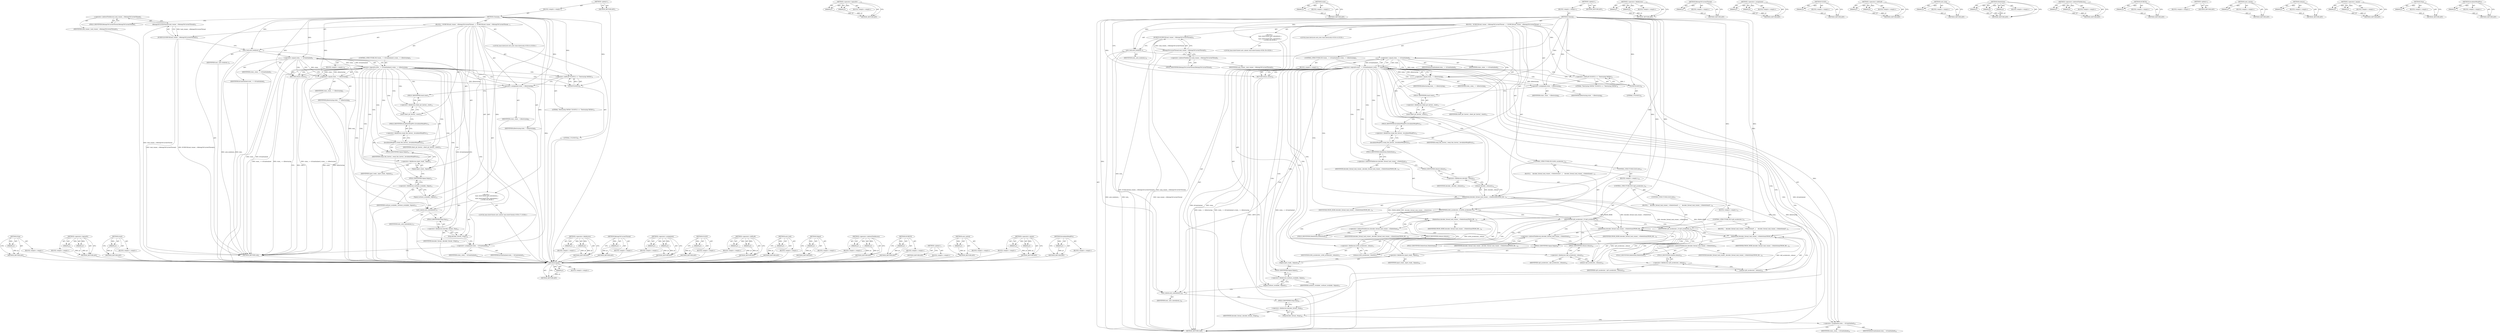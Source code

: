 digraph "InvalidateWeakPtrs" {
vulnerable_147 [label=<(METHOD,Stop)>];
vulnerable_148 [label=<(PARAM,p1)>];
vulnerable_149 [label=<(BLOCK,&lt;empty&gt;,&lt;empty&gt;)>];
vulnerable_150 [label=<(METHOD_RETURN,ANY)>];
vulnerable_102 [label=<(METHOD,&lt;operator&gt;.logicalOr)>];
vulnerable_103 [label=<(PARAM,p1)>];
vulnerable_104 [label=<(PARAM,p2)>];
vulnerable_105 [label=<(BLOCK,&lt;empty&gt;,&lt;empty&gt;)>];
vulnerable_106 [label=<(METHOD_RETURN,ANY)>];
vulnerable_126 [label=<(METHOD,reset)>];
vulnerable_127 [label=<(PARAM,p1)>];
vulnerable_128 [label=<(BLOCK,&lt;empty&gt;,&lt;empty&gt;)>];
vulnerable_129 [label=<(METHOD_RETURN,ANY)>];
vulnerable_6 [label=<(METHOD,&lt;global&gt;)<SUB>1</SUB>>];
vulnerable_7 [label=<(BLOCK,&lt;empty&gt;,&lt;empty&gt;)<SUB>1</SUB>>];
vulnerable_8 [label=<(METHOD,Cleanup)<SUB>1</SUB>>];
vulnerable_9 [label=<(BLOCK,{
  DCHECK(task_runner_-&gt;BelongsToCurrentThread...,{
  DCHECK(task_runner_-&gt;BelongsToCurrentThread...)<SUB>1</SUB>>];
vulnerable_10 [label=<(DCHECK,DCHECK(task_runner_-&gt;BelongsToCurrentThread()))<SUB>2</SUB>>];
vulnerable_11 [label=<(BelongsToCurrentThread,task_runner_-&gt;BelongsToCurrentThread())<SUB>2</SUB>>];
vulnerable_12 [label=<(&lt;operator&gt;.indirectFieldAccess,task_runner_-&gt;BelongsToCurrentThread)<SUB>2</SUB>>];
vulnerable_13 [label=<(IDENTIFIER,task_runner_,task_runner_-&gt;BelongsToCurrentThread())<SUB>2</SUB>>];
vulnerable_14 [label=<(FIELD_IDENTIFIER,BelongsToCurrentThread,BelongsToCurrentThread)<SUB>2</SUB>>];
vulnerable_15 [label="<(LOCAL,base.AutoLock auto_lock: base.AutoLock)<SUB>4</SUB>>"];
vulnerable_16 [label=<(auto_lock,auto_lock(lock_))<SUB>4</SUB>>];
vulnerable_17 [label=<(IDENTIFIER,lock_,auto_lock(lock_))<SUB>4</SUB>>];
vulnerable_18 [label=<(CONTROL_STRUCTURE,IF,if (state_ == kUninitialized || state_ == kDestroying))<SUB>5</SUB>>];
vulnerable_19 [label=<(&lt;operator&gt;.logicalOr,state_ == kUninitialized || state_ == kDestroying)<SUB>5</SUB>>];
vulnerable_20 [label=<(&lt;operator&gt;.equals,state_ == kUninitialized)<SUB>5</SUB>>];
vulnerable_21 [label=<(IDENTIFIER,state_,state_ == kUninitialized)<SUB>5</SUB>>];
vulnerable_22 [label=<(IDENTIFIER,kUninitialized,state_ == kUninitialized)<SUB>5</SUB>>];
vulnerable_23 [label=<(&lt;operator&gt;.equals,state_ == kDestroying)<SUB>5</SUB>>];
vulnerable_24 [label=<(IDENTIFIER,state_,state_ == kDestroying)<SUB>5</SUB>>];
vulnerable_25 [label=<(IDENTIFIER,kDestroying,state_ == kDestroying)<SUB>5</SUB>>];
vulnerable_26 [label=<(BLOCK,&lt;empty&gt;,&lt;empty&gt;)<SUB>6</SUB>>];
vulnerable_27 [label=<(RETURN,return;,return;)<SUB>6</SUB>>];
vulnerable_28 [label=<(&lt;operator&gt;.shiftLeft,VLOGF(2) &lt;&lt; &quot;Destroying VAVDA&quot;)<SUB>8</SUB>>];
vulnerable_29 [label=<(VLOGF,VLOGF(2))<SUB>8</SUB>>];
vulnerable_30 [label=<(LITERAL,2,VLOGF(2))<SUB>8</SUB>>];
vulnerable_31 [label=<(LITERAL,&quot;Destroying VAVDA&quot;,VLOGF(2) &lt;&lt; &quot;Destroying VAVDA&quot;)<SUB>8</SUB>>];
vulnerable_32 [label=<(&lt;operator&gt;.assignment,state_ = kDestroying)<SUB>9</SUB>>];
vulnerable_33 [label=<(IDENTIFIER,state_,state_ = kDestroying)<SUB>9</SUB>>];
vulnerable_34 [label=<(IDENTIFIER,kDestroying,state_ = kDestroying)<SUB>9</SUB>>];
vulnerable_35 [label=<(reset,client_ptr_factory_.reset())<SUB>11</SUB>>];
vulnerable_36 [label=<(&lt;operator&gt;.fieldAccess,client_ptr_factory_.reset)<SUB>11</SUB>>];
vulnerable_37 [label=<(IDENTIFIER,client_ptr_factory_,client_ptr_factory_.reset())<SUB>11</SUB>>];
vulnerable_38 [label=<(FIELD_IDENTIFIER,reset,reset)<SUB>11</SUB>>];
vulnerable_39 [label=<(InvalidateWeakPtrs,weak_this_factory_.InvalidateWeakPtrs())<SUB>12</SUB>>];
vulnerable_40 [label=<(&lt;operator&gt;.fieldAccess,weak_this_factory_.InvalidateWeakPtrs)<SUB>12</SUB>>];
vulnerable_41 [label=<(IDENTIFIER,weak_this_factory_,weak_this_factory_.InvalidateWeakPtrs())<SUB>12</SUB>>];
vulnerable_42 [label=<(FIELD_IDENTIFIER,InvalidateWeakPtrs,InvalidateWeakPtrs)<SUB>12</SUB>>];
vulnerable_43 [label=<(Signal,input_ready_.Signal())<SUB>14</SUB>>];
vulnerable_44 [label=<(&lt;operator&gt;.fieldAccess,input_ready_.Signal)<SUB>14</SUB>>];
vulnerable_45 [label=<(IDENTIFIER,input_ready_,input_ready_.Signal())<SUB>14</SUB>>];
vulnerable_46 [label=<(FIELD_IDENTIFIER,Signal,Signal)<SUB>14</SUB>>];
vulnerable_47 [label=<(Signal,surfaces_available_.Signal())<SUB>15</SUB>>];
vulnerable_48 [label=<(&lt;operator&gt;.fieldAccess,surfaces_available_.Signal)<SUB>15</SUB>>];
vulnerable_49 [label=<(IDENTIFIER,surfaces_available_,surfaces_available_.Signal())<SUB>15</SUB>>];
vulnerable_50 [label=<(FIELD_IDENTIFIER,Signal,Signal)<SUB>15</SUB>>];
vulnerable_51 [label="<(BLOCK,{
    base::AutoUnlock auto_unlock(lock_);
    ...,{
    base::AutoUnlock auto_unlock(lock_);
    ...)<SUB>16</SUB>>"];
vulnerable_52 [label="<(LOCAL,base.AutoUnlock auto_unlock: base.AutoUnlock)<SUB>17</SUB>>"];
vulnerable_53 [label=<(auto_unlock,auto_unlock(lock_))<SUB>17</SUB>>];
vulnerable_54 [label=<(IDENTIFIER,lock_,auto_unlock(lock_))<SUB>17</SUB>>];
vulnerable_55 [label=<(Stop,decoder_thread_.Stop())<SUB>18</SUB>>];
vulnerable_56 [label=<(&lt;operator&gt;.fieldAccess,decoder_thread_.Stop)<SUB>18</SUB>>];
vulnerable_57 [label=<(IDENTIFIER,decoder_thread_,decoder_thread_.Stop())<SUB>18</SUB>>];
vulnerable_58 [label=<(FIELD_IDENTIFIER,Stop,Stop)<SUB>18</SUB>>];
vulnerable_59 [label=<(&lt;operator&gt;.assignment,state_ = kUninitialized)<SUB>21</SUB>>];
vulnerable_60 [label=<(IDENTIFIER,state_,state_ = kUninitialized)<SUB>21</SUB>>];
vulnerable_61 [label=<(IDENTIFIER,kUninitialized,state_ = kUninitialized)<SUB>21</SUB>>];
vulnerable_62 [label=<(METHOD_RETURN,void)<SUB>1</SUB>>];
vulnerable_64 [label=<(METHOD_RETURN,ANY)<SUB>1</SUB>>];
vulnerable_130 [label=<(METHOD,&lt;operator&gt;.fieldAccess)>];
vulnerable_131 [label=<(PARAM,p1)>];
vulnerable_132 [label=<(PARAM,p2)>];
vulnerable_133 [label=<(BLOCK,&lt;empty&gt;,&lt;empty&gt;)>];
vulnerable_134 [label=<(METHOD_RETURN,ANY)>];
vulnerable_89 [label=<(METHOD,BelongsToCurrentThread)>];
vulnerable_90 [label=<(PARAM,p1)>];
vulnerable_91 [label=<(BLOCK,&lt;empty&gt;,&lt;empty&gt;)>];
vulnerable_92 [label=<(METHOD_RETURN,ANY)>];
vulnerable_121 [label=<(METHOD,&lt;operator&gt;.assignment)>];
vulnerable_122 [label=<(PARAM,p1)>];
vulnerable_123 [label=<(PARAM,p2)>];
vulnerable_124 [label=<(BLOCK,&lt;empty&gt;,&lt;empty&gt;)>];
vulnerable_125 [label=<(METHOD_RETURN,ANY)>];
vulnerable_117 [label=<(METHOD,VLOGF)>];
vulnerable_118 [label=<(PARAM,p1)>];
vulnerable_119 [label=<(BLOCK,&lt;empty&gt;,&lt;empty&gt;)>];
vulnerable_120 [label=<(METHOD_RETURN,ANY)>];
vulnerable_112 [label=<(METHOD,&lt;operator&gt;.shiftLeft)>];
vulnerable_113 [label=<(PARAM,p1)>];
vulnerable_114 [label=<(PARAM,p2)>];
vulnerable_115 [label=<(BLOCK,&lt;empty&gt;,&lt;empty&gt;)>];
vulnerable_116 [label=<(METHOD_RETURN,ANY)>];
vulnerable_98 [label=<(METHOD,auto_lock)>];
vulnerable_99 [label=<(PARAM,p1)>];
vulnerable_100 [label=<(BLOCK,&lt;empty&gt;,&lt;empty&gt;)>];
vulnerable_101 [label=<(METHOD_RETURN,ANY)>];
vulnerable_139 [label=<(METHOD,Signal)>];
vulnerable_140 [label=<(PARAM,p1)>];
vulnerable_141 [label=<(BLOCK,&lt;empty&gt;,&lt;empty&gt;)>];
vulnerable_142 [label=<(METHOD_RETURN,ANY)>];
vulnerable_93 [label=<(METHOD,&lt;operator&gt;.indirectFieldAccess)>];
vulnerable_94 [label=<(PARAM,p1)>];
vulnerable_95 [label=<(PARAM,p2)>];
vulnerable_96 [label=<(BLOCK,&lt;empty&gt;,&lt;empty&gt;)>];
vulnerable_97 [label=<(METHOD_RETURN,ANY)>];
vulnerable_85 [label=<(METHOD,DCHECK)>];
vulnerable_86 [label=<(PARAM,p1)>];
vulnerable_87 [label=<(BLOCK,&lt;empty&gt;,&lt;empty&gt;)>];
vulnerable_88 [label=<(METHOD_RETURN,ANY)>];
vulnerable_79 [label=<(METHOD,&lt;global&gt;)<SUB>1</SUB>>];
vulnerable_80 [label=<(BLOCK,&lt;empty&gt;,&lt;empty&gt;)>];
vulnerable_81 [label=<(METHOD_RETURN,ANY)>];
vulnerable_143 [label=<(METHOD,auto_unlock)>];
vulnerable_144 [label=<(PARAM,p1)>];
vulnerable_145 [label=<(BLOCK,&lt;empty&gt;,&lt;empty&gt;)>];
vulnerable_146 [label=<(METHOD_RETURN,ANY)>];
vulnerable_107 [label=<(METHOD,&lt;operator&gt;.equals)>];
vulnerable_108 [label=<(PARAM,p1)>];
vulnerable_109 [label=<(PARAM,p2)>];
vulnerable_110 [label=<(BLOCK,&lt;empty&gt;,&lt;empty&gt;)>];
vulnerable_111 [label=<(METHOD_RETURN,ANY)>];
vulnerable_135 [label=<(METHOD,InvalidateWeakPtrs)>];
vulnerable_136 [label=<(PARAM,p1)>];
vulnerable_137 [label=<(BLOCK,&lt;empty&gt;,&lt;empty&gt;)>];
vulnerable_138 [label=<(METHOD_RETURN,ANY)>];
fixed_198 [label=<(METHOD,Signal)>];
fixed_199 [label=<(PARAM,p1)>];
fixed_200 [label=<(BLOCK,&lt;empty&gt;,&lt;empty&gt;)>];
fixed_201 [label=<(METHOD_RETURN,ANY)>];
fixed_151 [label=<(METHOD,&lt;operator&gt;.logicalOr)>];
fixed_152 [label=<(PARAM,p1)>];
fixed_153 [label=<(PARAM,p2)>];
fixed_154 [label=<(BLOCK,&lt;empty&gt;,&lt;empty&gt;)>];
fixed_155 [label=<(METHOD_RETURN,ANY)>];
fixed_175 [label=<(METHOD,reset)>];
fixed_176 [label=<(PARAM,p1)>];
fixed_177 [label=<(BLOCK,&lt;empty&gt;,&lt;empty&gt;)>];
fixed_178 [label=<(METHOD_RETURN,ANY)>];
fixed_6 [label=<(METHOD,&lt;global&gt;)<SUB>1</SUB>>];
fixed_7 [label=<(BLOCK,&lt;empty&gt;,&lt;empty&gt;)<SUB>1</SUB>>];
fixed_8 [label=<(METHOD,Cleanup)<SUB>1</SUB>>];
fixed_9 [label=<(BLOCK,{
  DCHECK(task_runner_-&gt;BelongsToCurrentThread...,{
  DCHECK(task_runner_-&gt;BelongsToCurrentThread...)<SUB>1</SUB>>];
fixed_10 [label=<(DCHECK,DCHECK(task_runner_-&gt;BelongsToCurrentThread()))<SUB>2</SUB>>];
fixed_11 [label=<(BelongsToCurrentThread,task_runner_-&gt;BelongsToCurrentThread())<SUB>2</SUB>>];
fixed_12 [label=<(&lt;operator&gt;.indirectFieldAccess,task_runner_-&gt;BelongsToCurrentThread)<SUB>2</SUB>>];
fixed_13 [label=<(IDENTIFIER,task_runner_,task_runner_-&gt;BelongsToCurrentThread())<SUB>2</SUB>>];
fixed_14 [label=<(FIELD_IDENTIFIER,BelongsToCurrentThread,BelongsToCurrentThread)<SUB>2</SUB>>];
fixed_15 [label="<(LOCAL,base.AutoLock auto_lock: base.AutoLock)<SUB>4</SUB>>"];
fixed_16 [label=<(auto_lock,auto_lock(lock_))<SUB>4</SUB>>];
fixed_17 [label=<(IDENTIFIER,lock_,auto_lock(lock_))<SUB>4</SUB>>];
fixed_18 [label=<(CONTROL_STRUCTURE,IF,if (state_ == kUninitialized || state_ == kDestroying))<SUB>5</SUB>>];
fixed_19 [label=<(&lt;operator&gt;.logicalOr,state_ == kUninitialized || state_ == kDestroying)<SUB>5</SUB>>];
fixed_20 [label=<(&lt;operator&gt;.equals,state_ == kUninitialized)<SUB>5</SUB>>];
fixed_21 [label=<(IDENTIFIER,state_,state_ == kUninitialized)<SUB>5</SUB>>];
fixed_22 [label=<(IDENTIFIER,kUninitialized,state_ == kUninitialized)<SUB>5</SUB>>];
fixed_23 [label=<(&lt;operator&gt;.equals,state_ == kDestroying)<SUB>5</SUB>>];
fixed_24 [label=<(IDENTIFIER,state_,state_ == kDestroying)<SUB>5</SUB>>];
fixed_25 [label=<(IDENTIFIER,kDestroying,state_ == kDestroying)<SUB>5</SUB>>];
fixed_26 [label=<(BLOCK,&lt;empty&gt;,&lt;empty&gt;)<SUB>6</SUB>>];
fixed_27 [label=<(RETURN,return;,return;)<SUB>6</SUB>>];
fixed_28 [label=<(&lt;operator&gt;.shiftLeft,VLOGF(2) &lt;&lt; &quot;Destroying VAVDA&quot;)<SUB>8</SUB>>];
fixed_29 [label=<(VLOGF,VLOGF(2))<SUB>8</SUB>>];
fixed_30 [label=<(LITERAL,2,VLOGF(2))<SUB>8</SUB>>];
fixed_31 [label=<(LITERAL,&quot;Destroying VAVDA&quot;,VLOGF(2) &lt;&lt; &quot;Destroying VAVDA&quot;)<SUB>8</SUB>>];
fixed_32 [label=<(&lt;operator&gt;.assignment,state_ = kDestroying)<SUB>9</SUB>>];
fixed_33 [label=<(IDENTIFIER,state_,state_ = kDestroying)<SUB>9</SUB>>];
fixed_34 [label=<(IDENTIFIER,kDestroying,state_ = kDestroying)<SUB>9</SUB>>];
fixed_35 [label=<(reset,client_ptr_factory_.reset())<SUB>11</SUB>>];
fixed_36 [label=<(&lt;operator&gt;.fieldAccess,client_ptr_factory_.reset)<SUB>11</SUB>>];
fixed_37 [label=<(IDENTIFIER,client_ptr_factory_,client_ptr_factory_.reset())<SUB>11</SUB>>];
fixed_38 [label=<(FIELD_IDENTIFIER,reset,reset)<SUB>11</SUB>>];
fixed_39 [label=<(InvalidateWeakPtrs,weak_this_factory_.InvalidateWeakPtrs())<SUB>12</SUB>>];
fixed_40 [label=<(&lt;operator&gt;.fieldAccess,weak_this_factory_.InvalidateWeakPtrs)<SUB>12</SUB>>];
fixed_41 [label=<(IDENTIFIER,weak_this_factory_,weak_this_factory_.InvalidateWeakPtrs())<SUB>12</SUB>>];
fixed_42 [label=<(FIELD_IDENTIFIER,InvalidateWeakPtrs,InvalidateWeakPtrs)<SUB>12</SUB>>];
fixed_43 [label=<(DeleteSoon,decoder_thread_task_runner_-&gt;DeleteSoon(FROM_HE...)<SUB>14</SUB>>];
fixed_44 [label=<(&lt;operator&gt;.indirectFieldAccess,decoder_thread_task_runner_-&gt;DeleteSoon)<SUB>14</SUB>>];
fixed_45 [label=<(IDENTIFIER,decoder_thread_task_runner_,decoder_thread_task_runner_-&gt;DeleteSoon(FROM_HE...)<SUB>14</SUB>>];
fixed_46 [label=<(FIELD_IDENTIFIER,DeleteSoon,DeleteSoon)<SUB>14</SUB>>];
fixed_47 [label=<(IDENTIFIER,FROM_HERE,decoder_thread_task_runner_-&gt;DeleteSoon(FROM_HE...)<SUB>14</SUB>>];
fixed_48 [label=<(release,decoder_.release())<SUB>14</SUB>>];
fixed_49 [label=<(&lt;operator&gt;.fieldAccess,decoder_.release)<SUB>14</SUB>>];
fixed_50 [label=<(IDENTIFIER,decoder_,decoder_.release())<SUB>14</SUB>>];
fixed_51 [label=<(FIELD_IDENTIFIER,release,release)<SUB>14</SUB>>];
fixed_52 [label=<(CONTROL_STRUCTURE,IF,if (h264_accelerator_))<SUB>15</SUB>>];
fixed_53 [label=<(IDENTIFIER,h264_accelerator_,if (h264_accelerator_))<SUB>15</SUB>>];
fixed_54 [label=<(BLOCK,{
    decoder_thread_task_runner_-&gt;DeleteSoon(F...,{
    decoder_thread_task_runner_-&gt;DeleteSoon(F...)<SUB>15</SUB>>];
fixed_55 [label=<(DeleteSoon,decoder_thread_task_runner_-&gt;DeleteSoon(FROM_HE...)<SUB>16</SUB>>];
fixed_56 [label=<(&lt;operator&gt;.indirectFieldAccess,decoder_thread_task_runner_-&gt;DeleteSoon)<SUB>16</SUB>>];
fixed_57 [label=<(IDENTIFIER,decoder_thread_task_runner_,decoder_thread_task_runner_-&gt;DeleteSoon(FROM_HE...)<SUB>16</SUB>>];
fixed_58 [label=<(FIELD_IDENTIFIER,DeleteSoon,DeleteSoon)<SUB>16</SUB>>];
fixed_59 [label=<(IDENTIFIER,FROM_HERE,decoder_thread_task_runner_-&gt;DeleteSoon(FROM_HE...)<SUB>16</SUB>>];
fixed_60 [label=<(release,h264_accelerator_.release())<SUB>17</SUB>>];
fixed_61 [label=<(&lt;operator&gt;.fieldAccess,h264_accelerator_.release)<SUB>17</SUB>>];
fixed_62 [label=<(IDENTIFIER,h264_accelerator_,h264_accelerator_.release())<SUB>17</SUB>>];
fixed_63 [label=<(FIELD_IDENTIFIER,release,release)<SUB>17</SUB>>];
fixed_64 [label=<(CONTROL_STRUCTURE,ELSE,else)<SUB>18</SUB>>];
fixed_65 [label=<(BLOCK,&lt;empty&gt;,&lt;empty&gt;)<SUB>18</SUB>>];
fixed_66 [label=<(CONTROL_STRUCTURE,IF,if (vp8_accelerator_))<SUB>18</SUB>>];
fixed_67 [label=<(IDENTIFIER,vp8_accelerator_,if (vp8_accelerator_))<SUB>18</SUB>>];
fixed_68 [label=<(BLOCK,{
    decoder_thread_task_runner_-&gt;DeleteSoon(F...,{
    decoder_thread_task_runner_-&gt;DeleteSoon(F...)<SUB>18</SUB>>];
fixed_69 [label=<(DeleteSoon,decoder_thread_task_runner_-&gt;DeleteSoon(FROM_HE...)<SUB>19</SUB>>];
fixed_70 [label=<(&lt;operator&gt;.indirectFieldAccess,decoder_thread_task_runner_-&gt;DeleteSoon)<SUB>19</SUB>>];
fixed_71 [label=<(IDENTIFIER,decoder_thread_task_runner_,decoder_thread_task_runner_-&gt;DeleteSoon(FROM_HE...)<SUB>19</SUB>>];
fixed_72 [label=<(FIELD_IDENTIFIER,DeleteSoon,DeleteSoon)<SUB>19</SUB>>];
fixed_73 [label=<(IDENTIFIER,FROM_HERE,decoder_thread_task_runner_-&gt;DeleteSoon(FROM_HE...)<SUB>19</SUB>>];
fixed_74 [label=<(release,vp8_accelerator_.release())<SUB>20</SUB>>];
fixed_75 [label=<(&lt;operator&gt;.fieldAccess,vp8_accelerator_.release)<SUB>20</SUB>>];
fixed_76 [label=<(IDENTIFIER,vp8_accelerator_,vp8_accelerator_.release())<SUB>20</SUB>>];
fixed_77 [label=<(FIELD_IDENTIFIER,release,release)<SUB>20</SUB>>];
fixed_78 [label=<(CONTROL_STRUCTURE,ELSE,else)<SUB>21</SUB>>];
fixed_79 [label=<(BLOCK,&lt;empty&gt;,&lt;empty&gt;)<SUB>21</SUB>>];
fixed_80 [label=<(CONTROL_STRUCTURE,IF,if (vp9_accelerator_))<SUB>21</SUB>>];
fixed_81 [label=<(IDENTIFIER,vp9_accelerator_,if (vp9_accelerator_))<SUB>21</SUB>>];
fixed_82 [label=<(BLOCK,{
    decoder_thread_task_runner_-&gt;DeleteSoon(F...,{
    decoder_thread_task_runner_-&gt;DeleteSoon(F...)<SUB>21</SUB>>];
fixed_83 [label=<(DeleteSoon,decoder_thread_task_runner_-&gt;DeleteSoon(FROM_HE...)<SUB>22</SUB>>];
fixed_84 [label=<(&lt;operator&gt;.indirectFieldAccess,decoder_thread_task_runner_-&gt;DeleteSoon)<SUB>22</SUB>>];
fixed_85 [label=<(IDENTIFIER,decoder_thread_task_runner_,decoder_thread_task_runner_-&gt;DeleteSoon(FROM_HE...)<SUB>22</SUB>>];
fixed_86 [label=<(FIELD_IDENTIFIER,DeleteSoon,DeleteSoon)<SUB>22</SUB>>];
fixed_87 [label=<(IDENTIFIER,FROM_HERE,decoder_thread_task_runner_-&gt;DeleteSoon(FROM_HE...)<SUB>22</SUB>>];
fixed_88 [label=<(release,vp9_accelerator_.release())<SUB>23</SUB>>];
fixed_89 [label=<(&lt;operator&gt;.fieldAccess,vp9_accelerator_.release)<SUB>23</SUB>>];
fixed_90 [label=<(IDENTIFIER,vp9_accelerator_,vp9_accelerator_.release())<SUB>23</SUB>>];
fixed_91 [label=<(FIELD_IDENTIFIER,release,release)<SUB>23</SUB>>];
fixed_92 [label=<(Signal,input_ready_.Signal())<SUB>26</SUB>>];
fixed_93 [label=<(&lt;operator&gt;.fieldAccess,input_ready_.Signal)<SUB>26</SUB>>];
fixed_94 [label=<(IDENTIFIER,input_ready_,input_ready_.Signal())<SUB>26</SUB>>];
fixed_95 [label=<(FIELD_IDENTIFIER,Signal,Signal)<SUB>26</SUB>>];
fixed_96 [label=<(Signal,surfaces_available_.Signal())<SUB>27</SUB>>];
fixed_97 [label=<(&lt;operator&gt;.fieldAccess,surfaces_available_.Signal)<SUB>27</SUB>>];
fixed_98 [label=<(IDENTIFIER,surfaces_available_,surfaces_available_.Signal())<SUB>27</SUB>>];
fixed_99 [label=<(FIELD_IDENTIFIER,Signal,Signal)<SUB>27</SUB>>];
fixed_100 [label="<(BLOCK,{
    base::AutoUnlock auto_unlock(lock_);
    ...,{
    base::AutoUnlock auto_unlock(lock_);
    ...)<SUB>28</SUB>>"];
fixed_101 [label="<(LOCAL,base.AutoUnlock auto_unlock: base.AutoUnlock)<SUB>29</SUB>>"];
fixed_102 [label=<(auto_unlock,auto_unlock(lock_))<SUB>29</SUB>>];
fixed_103 [label=<(IDENTIFIER,lock_,auto_unlock(lock_))<SUB>29</SUB>>];
fixed_104 [label=<(Stop,decoder_thread_.Stop())<SUB>30</SUB>>];
fixed_105 [label=<(&lt;operator&gt;.fieldAccess,decoder_thread_.Stop)<SUB>30</SUB>>];
fixed_106 [label=<(IDENTIFIER,decoder_thread_,decoder_thread_.Stop())<SUB>30</SUB>>];
fixed_107 [label=<(FIELD_IDENTIFIER,Stop,Stop)<SUB>30</SUB>>];
fixed_108 [label=<(&lt;operator&gt;.assignment,state_ = kUninitialized)<SUB>33</SUB>>];
fixed_109 [label=<(IDENTIFIER,state_,state_ = kUninitialized)<SUB>33</SUB>>];
fixed_110 [label=<(IDENTIFIER,kUninitialized,state_ = kUninitialized)<SUB>33</SUB>>];
fixed_111 [label=<(METHOD_RETURN,void)<SUB>1</SUB>>];
fixed_113 [label=<(METHOD_RETURN,ANY)<SUB>1</SUB>>];
fixed_179 [label=<(METHOD,&lt;operator&gt;.fieldAccess)>];
fixed_180 [label=<(PARAM,p1)>];
fixed_181 [label=<(PARAM,p2)>];
fixed_182 [label=<(BLOCK,&lt;empty&gt;,&lt;empty&gt;)>];
fixed_183 [label=<(METHOD_RETURN,ANY)>];
fixed_138 [label=<(METHOD,BelongsToCurrentThread)>];
fixed_139 [label=<(PARAM,p1)>];
fixed_140 [label=<(BLOCK,&lt;empty&gt;,&lt;empty&gt;)>];
fixed_141 [label=<(METHOD_RETURN,ANY)>];
fixed_170 [label=<(METHOD,&lt;operator&gt;.assignment)>];
fixed_171 [label=<(PARAM,p1)>];
fixed_172 [label=<(PARAM,p2)>];
fixed_173 [label=<(BLOCK,&lt;empty&gt;,&lt;empty&gt;)>];
fixed_174 [label=<(METHOD_RETURN,ANY)>];
fixed_166 [label=<(METHOD,VLOGF)>];
fixed_167 [label=<(PARAM,p1)>];
fixed_168 [label=<(BLOCK,&lt;empty&gt;,&lt;empty&gt;)>];
fixed_169 [label=<(METHOD_RETURN,ANY)>];
fixed_161 [label=<(METHOD,&lt;operator&gt;.shiftLeft)>];
fixed_162 [label=<(PARAM,p1)>];
fixed_163 [label=<(PARAM,p2)>];
fixed_164 [label=<(BLOCK,&lt;empty&gt;,&lt;empty&gt;)>];
fixed_165 [label=<(METHOD_RETURN,ANY)>];
fixed_147 [label=<(METHOD,auto_lock)>];
fixed_148 [label=<(PARAM,p1)>];
fixed_149 [label=<(BLOCK,&lt;empty&gt;,&lt;empty&gt;)>];
fixed_150 [label=<(METHOD_RETURN,ANY)>];
fixed_188 [label=<(METHOD,DeleteSoon)>];
fixed_189 [label=<(PARAM,p1)>];
fixed_190 [label=<(PARAM,p2)>];
fixed_191 [label=<(PARAM,p3)>];
fixed_192 [label=<(BLOCK,&lt;empty&gt;,&lt;empty&gt;)>];
fixed_193 [label=<(METHOD_RETURN,ANY)>];
fixed_142 [label=<(METHOD,&lt;operator&gt;.indirectFieldAccess)>];
fixed_143 [label=<(PARAM,p1)>];
fixed_144 [label=<(PARAM,p2)>];
fixed_145 [label=<(BLOCK,&lt;empty&gt;,&lt;empty&gt;)>];
fixed_146 [label=<(METHOD_RETURN,ANY)>];
fixed_134 [label=<(METHOD,DCHECK)>];
fixed_135 [label=<(PARAM,p1)>];
fixed_136 [label=<(BLOCK,&lt;empty&gt;,&lt;empty&gt;)>];
fixed_137 [label=<(METHOD_RETURN,ANY)>];
fixed_128 [label=<(METHOD,&lt;global&gt;)<SUB>1</SUB>>];
fixed_129 [label=<(BLOCK,&lt;empty&gt;,&lt;empty&gt;)>];
fixed_130 [label=<(METHOD_RETURN,ANY)>];
fixed_202 [label=<(METHOD,auto_unlock)>];
fixed_203 [label=<(PARAM,p1)>];
fixed_204 [label=<(BLOCK,&lt;empty&gt;,&lt;empty&gt;)>];
fixed_205 [label=<(METHOD_RETURN,ANY)>];
fixed_194 [label=<(METHOD,release)>];
fixed_195 [label=<(PARAM,p1)>];
fixed_196 [label=<(BLOCK,&lt;empty&gt;,&lt;empty&gt;)>];
fixed_197 [label=<(METHOD_RETURN,ANY)>];
fixed_156 [label=<(METHOD,&lt;operator&gt;.equals)>];
fixed_157 [label=<(PARAM,p1)>];
fixed_158 [label=<(PARAM,p2)>];
fixed_159 [label=<(BLOCK,&lt;empty&gt;,&lt;empty&gt;)>];
fixed_160 [label=<(METHOD_RETURN,ANY)>];
fixed_206 [label=<(METHOD,Stop)>];
fixed_207 [label=<(PARAM,p1)>];
fixed_208 [label=<(BLOCK,&lt;empty&gt;,&lt;empty&gt;)>];
fixed_209 [label=<(METHOD_RETURN,ANY)>];
fixed_184 [label=<(METHOD,InvalidateWeakPtrs)>];
fixed_185 [label=<(PARAM,p1)>];
fixed_186 [label=<(BLOCK,&lt;empty&gt;,&lt;empty&gt;)>];
fixed_187 [label=<(METHOD_RETURN,ANY)>];
vulnerable_147 -> vulnerable_148  [key=0, label="AST: "];
vulnerable_147 -> vulnerable_148  [key=1, label="DDG: "];
vulnerable_147 -> vulnerable_149  [key=0, label="AST: "];
vulnerable_147 -> vulnerable_150  [key=0, label="AST: "];
vulnerable_147 -> vulnerable_150  [key=1, label="CFG: "];
vulnerable_148 -> vulnerable_150  [key=0, label="DDG: p1"];
vulnerable_149 -> fixed_198  [key=0];
vulnerable_150 -> fixed_198  [key=0];
vulnerable_102 -> vulnerable_103  [key=0, label="AST: "];
vulnerable_102 -> vulnerable_103  [key=1, label="DDG: "];
vulnerable_102 -> vulnerable_105  [key=0, label="AST: "];
vulnerable_102 -> vulnerable_104  [key=0, label="AST: "];
vulnerable_102 -> vulnerable_104  [key=1, label="DDG: "];
vulnerable_102 -> vulnerable_106  [key=0, label="AST: "];
vulnerable_102 -> vulnerable_106  [key=1, label="CFG: "];
vulnerable_103 -> vulnerable_106  [key=0, label="DDG: p1"];
vulnerable_104 -> vulnerable_106  [key=0, label="DDG: p2"];
vulnerable_105 -> fixed_198  [key=0];
vulnerable_106 -> fixed_198  [key=0];
vulnerable_126 -> vulnerable_127  [key=0, label="AST: "];
vulnerable_126 -> vulnerable_127  [key=1, label="DDG: "];
vulnerable_126 -> vulnerable_128  [key=0, label="AST: "];
vulnerable_126 -> vulnerable_129  [key=0, label="AST: "];
vulnerable_126 -> vulnerable_129  [key=1, label="CFG: "];
vulnerable_127 -> vulnerable_129  [key=0, label="DDG: p1"];
vulnerable_128 -> fixed_198  [key=0];
vulnerable_129 -> fixed_198  [key=0];
vulnerable_6 -> vulnerable_7  [key=0, label="AST: "];
vulnerable_6 -> vulnerable_64  [key=0, label="AST: "];
vulnerable_6 -> vulnerable_64  [key=1, label="CFG: "];
vulnerable_7 -> vulnerable_8  [key=0, label="AST: "];
vulnerable_8 -> vulnerable_9  [key=0, label="AST: "];
vulnerable_8 -> vulnerable_62  [key=0, label="AST: "];
vulnerable_8 -> vulnerable_14  [key=0, label="CFG: "];
vulnerable_8 -> vulnerable_32  [key=0, label="DDG: "];
vulnerable_8 -> vulnerable_51  [key=0, label="DDG: "];
vulnerable_8 -> vulnerable_59  [key=0, label="DDG: "];
vulnerable_8 -> vulnerable_16  [key=0, label="DDG: "];
vulnerable_8 -> vulnerable_28  [key=0, label="DDG: "];
vulnerable_8 -> vulnerable_27  [key=0, label="DDG: "];
vulnerable_8 -> vulnerable_29  [key=0, label="DDG: "];
vulnerable_8 -> vulnerable_53  [key=0, label="DDG: "];
vulnerable_8 -> vulnerable_20  [key=0, label="DDG: "];
vulnerable_8 -> vulnerable_23  [key=0, label="DDG: "];
vulnerable_9 -> vulnerable_10  [key=0, label="AST: "];
vulnerable_9 -> vulnerable_15  [key=0, label="AST: "];
vulnerable_9 -> vulnerable_16  [key=0, label="AST: "];
vulnerable_9 -> vulnerable_18  [key=0, label="AST: "];
vulnerable_9 -> vulnerable_28  [key=0, label="AST: "];
vulnerable_9 -> vulnerable_32  [key=0, label="AST: "];
vulnerable_9 -> vulnerable_35  [key=0, label="AST: "];
vulnerable_9 -> vulnerable_39  [key=0, label="AST: "];
vulnerable_9 -> vulnerable_43  [key=0, label="AST: "];
vulnerable_9 -> vulnerable_47  [key=0, label="AST: "];
vulnerable_9 -> vulnerable_51  [key=0, label="AST: "];
vulnerable_9 -> vulnerable_59  [key=0, label="AST: "];
vulnerable_10 -> vulnerable_11  [key=0, label="AST: "];
vulnerable_10 -> vulnerable_16  [key=0, label="CFG: "];
vulnerable_10 -> vulnerable_62  [key=0, label="DDG: task_runner_-&gt;BelongsToCurrentThread()"];
vulnerable_10 -> vulnerable_62  [key=1, label="DDG: DCHECK(task_runner_-&gt;BelongsToCurrentThread())"];
vulnerable_11 -> vulnerable_12  [key=0, label="AST: "];
vulnerable_11 -> vulnerable_10  [key=0, label="CFG: "];
vulnerable_11 -> vulnerable_10  [key=1, label="DDG: task_runner_-&gt;BelongsToCurrentThread"];
vulnerable_11 -> vulnerable_62  [key=0, label="DDG: task_runner_-&gt;BelongsToCurrentThread"];
vulnerable_12 -> vulnerable_13  [key=0, label="AST: "];
vulnerable_12 -> vulnerable_14  [key=0, label="AST: "];
vulnerable_12 -> vulnerable_11  [key=0, label="CFG: "];
vulnerable_13 -> fixed_198  [key=0];
vulnerable_14 -> vulnerable_12  [key=0, label="CFG: "];
vulnerable_15 -> fixed_198  [key=0];
vulnerable_16 -> vulnerable_17  [key=0, label="AST: "];
vulnerable_16 -> vulnerable_20  [key=0, label="CFG: "];
vulnerable_16 -> vulnerable_62  [key=0, label="DDG: lock_"];
vulnerable_16 -> vulnerable_62  [key=1, label="DDG: auto_lock(lock_)"];
vulnerable_16 -> vulnerable_53  [key=0, label="DDG: lock_"];
vulnerable_17 -> fixed_198  [key=0];
vulnerable_18 -> vulnerable_19  [key=0, label="AST: "];
vulnerable_18 -> vulnerable_26  [key=0, label="AST: "];
vulnerable_19 -> vulnerable_20  [key=0, label="AST: "];
vulnerable_19 -> vulnerable_23  [key=0, label="AST: "];
vulnerable_19 -> vulnerable_27  [key=0, label="CFG: "];
vulnerable_19 -> vulnerable_27  [key=1, label="CDG: "];
vulnerable_19 -> vulnerable_29  [key=0, label="CFG: "];
vulnerable_19 -> vulnerable_29  [key=1, label="CDG: "];
vulnerable_19 -> vulnerable_62  [key=0, label="DDG: state_ == kUninitialized"];
vulnerable_19 -> vulnerable_62  [key=1, label="DDG: state_ == kDestroying"];
vulnerable_19 -> vulnerable_62  [key=2, label="DDG: state_ == kUninitialized || state_ == kDestroying"];
vulnerable_19 -> vulnerable_47  [key=0, label="CDG: "];
vulnerable_19 -> vulnerable_48  [key=0, label="CDG: "];
vulnerable_19 -> vulnerable_32  [key=0, label="CDG: "];
vulnerable_19 -> vulnerable_58  [key=0, label="CDG: "];
vulnerable_19 -> vulnerable_42  [key=0, label="CDG: "];
vulnerable_19 -> vulnerable_28  [key=0, label="CDG: "];
vulnerable_19 -> vulnerable_36  [key=0, label="CDG: "];
vulnerable_19 -> vulnerable_46  [key=0, label="CDG: "];
vulnerable_19 -> vulnerable_53  [key=0, label="CDG: "];
vulnerable_19 -> vulnerable_38  [key=0, label="CDG: "];
vulnerable_19 -> vulnerable_56  [key=0, label="CDG: "];
vulnerable_19 -> vulnerable_40  [key=0, label="CDG: "];
vulnerable_19 -> vulnerable_50  [key=0, label="CDG: "];
vulnerable_19 -> vulnerable_59  [key=0, label="CDG: "];
vulnerable_19 -> vulnerable_44  [key=0, label="CDG: "];
vulnerable_19 -> vulnerable_35  [key=0, label="CDG: "];
vulnerable_19 -> vulnerable_55  [key=0, label="CDG: "];
vulnerable_19 -> vulnerable_39  [key=0, label="CDG: "];
vulnerable_19 -> vulnerable_43  [key=0, label="CDG: "];
vulnerable_20 -> vulnerable_21  [key=0, label="AST: "];
vulnerable_20 -> vulnerable_22  [key=0, label="AST: "];
vulnerable_20 -> vulnerable_19  [key=0, label="CFG: "];
vulnerable_20 -> vulnerable_19  [key=1, label="DDG: state_"];
vulnerable_20 -> vulnerable_19  [key=2, label="DDG: kUninitialized"];
vulnerable_20 -> vulnerable_23  [key=0, label="CFG: "];
vulnerable_20 -> vulnerable_23  [key=1, label="DDG: state_"];
vulnerable_20 -> vulnerable_23  [key=2, label="CDG: "];
vulnerable_20 -> vulnerable_62  [key=0, label="DDG: state_"];
vulnerable_20 -> vulnerable_62  [key=1, label="DDG: kUninitialized"];
vulnerable_20 -> vulnerable_59  [key=0, label="DDG: kUninitialized"];
vulnerable_21 -> fixed_198  [key=0];
vulnerable_22 -> fixed_198  [key=0];
vulnerable_23 -> vulnerable_24  [key=0, label="AST: "];
vulnerable_23 -> vulnerable_25  [key=0, label="AST: "];
vulnerable_23 -> vulnerable_19  [key=0, label="CFG: "];
vulnerable_23 -> vulnerable_19  [key=1, label="DDG: state_"];
vulnerable_23 -> vulnerable_19  [key=2, label="DDG: kDestroying"];
vulnerable_23 -> vulnerable_62  [key=0, label="DDG: state_"];
vulnerable_23 -> vulnerable_62  [key=1, label="DDG: kDestroying"];
vulnerable_23 -> vulnerable_32  [key=0, label="DDG: kDestroying"];
vulnerable_24 -> fixed_198  [key=0];
vulnerable_25 -> fixed_198  [key=0];
vulnerable_26 -> vulnerable_27  [key=0, label="AST: "];
vulnerable_27 -> vulnerable_62  [key=0, label="CFG: "];
vulnerable_27 -> vulnerable_62  [key=1, label="DDG: &lt;RET&gt;"];
vulnerable_28 -> vulnerable_29  [key=0, label="AST: "];
vulnerable_28 -> vulnerable_31  [key=0, label="AST: "];
vulnerable_28 -> vulnerable_32  [key=0, label="CFG: "];
vulnerable_29 -> vulnerable_30  [key=0, label="AST: "];
vulnerable_29 -> vulnerable_28  [key=0, label="CFG: "];
vulnerable_29 -> vulnerable_28  [key=1, label="DDG: 2"];
vulnerable_30 -> fixed_198  [key=0];
vulnerable_31 -> fixed_198  [key=0];
vulnerable_32 -> vulnerable_33  [key=0, label="AST: "];
vulnerable_32 -> vulnerable_34  [key=0, label="AST: "];
vulnerable_32 -> vulnerable_38  [key=0, label="CFG: "];
vulnerable_33 -> fixed_198  [key=0];
vulnerable_34 -> fixed_198  [key=0];
vulnerable_35 -> vulnerable_36  [key=0, label="AST: "];
vulnerable_35 -> vulnerable_42  [key=0, label="CFG: "];
vulnerable_36 -> vulnerable_37  [key=0, label="AST: "];
vulnerable_36 -> vulnerable_38  [key=0, label="AST: "];
vulnerable_36 -> vulnerable_35  [key=0, label="CFG: "];
vulnerable_37 -> fixed_198  [key=0];
vulnerable_38 -> vulnerable_36  [key=0, label="CFG: "];
vulnerable_39 -> vulnerable_40  [key=0, label="AST: "];
vulnerable_39 -> vulnerable_46  [key=0, label="CFG: "];
vulnerable_40 -> vulnerable_41  [key=0, label="AST: "];
vulnerable_40 -> vulnerable_42  [key=0, label="AST: "];
vulnerable_40 -> vulnerable_39  [key=0, label="CFG: "];
vulnerable_41 -> fixed_198  [key=0];
vulnerable_42 -> vulnerable_40  [key=0, label="CFG: "];
vulnerable_43 -> vulnerable_44  [key=0, label="AST: "];
vulnerable_43 -> vulnerable_50  [key=0, label="CFG: "];
vulnerable_44 -> vulnerable_45  [key=0, label="AST: "];
vulnerable_44 -> vulnerable_46  [key=0, label="AST: "];
vulnerable_44 -> vulnerable_43  [key=0, label="CFG: "];
vulnerable_45 -> fixed_198  [key=0];
vulnerable_46 -> vulnerable_44  [key=0, label="CFG: "];
vulnerable_47 -> vulnerable_48  [key=0, label="AST: "];
vulnerable_47 -> vulnerable_53  [key=0, label="CFG: "];
vulnerable_48 -> vulnerable_49  [key=0, label="AST: "];
vulnerable_48 -> vulnerable_50  [key=0, label="AST: "];
vulnerable_48 -> vulnerable_47  [key=0, label="CFG: "];
vulnerable_49 -> fixed_198  [key=0];
vulnerable_50 -> vulnerable_48  [key=0, label="CFG: "];
vulnerable_51 -> vulnerable_52  [key=0, label="AST: "];
vulnerable_51 -> vulnerable_53  [key=0, label="AST: "];
vulnerable_51 -> vulnerable_55  [key=0, label="AST: "];
vulnerable_52 -> fixed_198  [key=0];
vulnerable_53 -> vulnerable_54  [key=0, label="AST: "];
vulnerable_53 -> vulnerable_58  [key=0, label="CFG: "];
vulnerable_54 -> fixed_198  [key=0];
vulnerable_55 -> vulnerable_56  [key=0, label="AST: "];
vulnerable_55 -> vulnerable_59  [key=0, label="CFG: "];
vulnerable_56 -> vulnerable_57  [key=0, label="AST: "];
vulnerable_56 -> vulnerable_58  [key=0, label="AST: "];
vulnerable_56 -> vulnerable_55  [key=0, label="CFG: "];
vulnerable_57 -> fixed_198  [key=0];
vulnerable_58 -> vulnerable_56  [key=0, label="CFG: "];
vulnerable_59 -> vulnerable_60  [key=0, label="AST: "];
vulnerable_59 -> vulnerable_61  [key=0, label="AST: "];
vulnerable_59 -> vulnerable_62  [key=0, label="CFG: "];
vulnerable_60 -> fixed_198  [key=0];
vulnerable_61 -> fixed_198  [key=0];
vulnerable_62 -> fixed_198  [key=0];
vulnerable_64 -> fixed_198  [key=0];
vulnerable_130 -> vulnerable_131  [key=0, label="AST: "];
vulnerable_130 -> vulnerable_131  [key=1, label="DDG: "];
vulnerable_130 -> vulnerable_133  [key=0, label="AST: "];
vulnerable_130 -> vulnerable_132  [key=0, label="AST: "];
vulnerable_130 -> vulnerable_132  [key=1, label="DDG: "];
vulnerable_130 -> vulnerable_134  [key=0, label="AST: "];
vulnerable_130 -> vulnerable_134  [key=1, label="CFG: "];
vulnerable_131 -> vulnerable_134  [key=0, label="DDG: p1"];
vulnerable_132 -> vulnerable_134  [key=0, label="DDG: p2"];
vulnerable_133 -> fixed_198  [key=0];
vulnerable_134 -> fixed_198  [key=0];
vulnerable_89 -> vulnerable_90  [key=0, label="AST: "];
vulnerable_89 -> vulnerable_90  [key=1, label="DDG: "];
vulnerable_89 -> vulnerable_91  [key=0, label="AST: "];
vulnerable_89 -> vulnerable_92  [key=0, label="AST: "];
vulnerable_89 -> vulnerable_92  [key=1, label="CFG: "];
vulnerable_90 -> vulnerable_92  [key=0, label="DDG: p1"];
vulnerable_91 -> fixed_198  [key=0];
vulnerable_92 -> fixed_198  [key=0];
vulnerable_121 -> vulnerable_122  [key=0, label="AST: "];
vulnerable_121 -> vulnerable_122  [key=1, label="DDG: "];
vulnerable_121 -> vulnerable_124  [key=0, label="AST: "];
vulnerable_121 -> vulnerable_123  [key=0, label="AST: "];
vulnerable_121 -> vulnerable_123  [key=1, label="DDG: "];
vulnerable_121 -> vulnerable_125  [key=0, label="AST: "];
vulnerable_121 -> vulnerable_125  [key=1, label="CFG: "];
vulnerable_122 -> vulnerable_125  [key=0, label="DDG: p1"];
vulnerable_123 -> vulnerable_125  [key=0, label="DDG: p2"];
vulnerable_124 -> fixed_198  [key=0];
vulnerable_125 -> fixed_198  [key=0];
vulnerable_117 -> vulnerable_118  [key=0, label="AST: "];
vulnerable_117 -> vulnerable_118  [key=1, label="DDG: "];
vulnerable_117 -> vulnerable_119  [key=0, label="AST: "];
vulnerable_117 -> vulnerable_120  [key=0, label="AST: "];
vulnerable_117 -> vulnerable_120  [key=1, label="CFG: "];
vulnerable_118 -> vulnerable_120  [key=0, label="DDG: p1"];
vulnerable_119 -> fixed_198  [key=0];
vulnerable_120 -> fixed_198  [key=0];
vulnerable_112 -> vulnerable_113  [key=0, label="AST: "];
vulnerable_112 -> vulnerable_113  [key=1, label="DDG: "];
vulnerable_112 -> vulnerable_115  [key=0, label="AST: "];
vulnerable_112 -> vulnerable_114  [key=0, label="AST: "];
vulnerable_112 -> vulnerable_114  [key=1, label="DDG: "];
vulnerable_112 -> vulnerable_116  [key=0, label="AST: "];
vulnerable_112 -> vulnerable_116  [key=1, label="CFG: "];
vulnerable_113 -> vulnerable_116  [key=0, label="DDG: p1"];
vulnerable_114 -> vulnerable_116  [key=0, label="DDG: p2"];
vulnerable_115 -> fixed_198  [key=0];
vulnerable_116 -> fixed_198  [key=0];
vulnerable_98 -> vulnerable_99  [key=0, label="AST: "];
vulnerable_98 -> vulnerable_99  [key=1, label="DDG: "];
vulnerable_98 -> vulnerable_100  [key=0, label="AST: "];
vulnerable_98 -> vulnerable_101  [key=0, label="AST: "];
vulnerable_98 -> vulnerable_101  [key=1, label="CFG: "];
vulnerable_99 -> vulnerable_101  [key=0, label="DDG: p1"];
vulnerable_100 -> fixed_198  [key=0];
vulnerable_101 -> fixed_198  [key=0];
vulnerable_139 -> vulnerable_140  [key=0, label="AST: "];
vulnerable_139 -> vulnerable_140  [key=1, label="DDG: "];
vulnerable_139 -> vulnerable_141  [key=0, label="AST: "];
vulnerable_139 -> vulnerable_142  [key=0, label="AST: "];
vulnerable_139 -> vulnerable_142  [key=1, label="CFG: "];
vulnerable_140 -> vulnerable_142  [key=0, label="DDG: p1"];
vulnerable_141 -> fixed_198  [key=0];
vulnerable_142 -> fixed_198  [key=0];
vulnerable_93 -> vulnerable_94  [key=0, label="AST: "];
vulnerable_93 -> vulnerable_94  [key=1, label="DDG: "];
vulnerable_93 -> vulnerable_96  [key=0, label="AST: "];
vulnerable_93 -> vulnerable_95  [key=0, label="AST: "];
vulnerable_93 -> vulnerable_95  [key=1, label="DDG: "];
vulnerable_93 -> vulnerable_97  [key=0, label="AST: "];
vulnerable_93 -> vulnerable_97  [key=1, label="CFG: "];
vulnerable_94 -> vulnerable_97  [key=0, label="DDG: p1"];
vulnerable_95 -> vulnerable_97  [key=0, label="DDG: p2"];
vulnerable_96 -> fixed_198  [key=0];
vulnerable_97 -> fixed_198  [key=0];
vulnerable_85 -> vulnerable_86  [key=0, label="AST: "];
vulnerable_85 -> vulnerable_86  [key=1, label="DDG: "];
vulnerable_85 -> vulnerable_87  [key=0, label="AST: "];
vulnerable_85 -> vulnerable_88  [key=0, label="AST: "];
vulnerable_85 -> vulnerable_88  [key=1, label="CFG: "];
vulnerable_86 -> vulnerable_88  [key=0, label="DDG: p1"];
vulnerable_87 -> fixed_198  [key=0];
vulnerable_88 -> fixed_198  [key=0];
vulnerable_79 -> vulnerable_80  [key=0, label="AST: "];
vulnerable_79 -> vulnerable_81  [key=0, label="AST: "];
vulnerable_79 -> vulnerable_81  [key=1, label="CFG: "];
vulnerable_80 -> fixed_198  [key=0];
vulnerable_81 -> fixed_198  [key=0];
vulnerable_143 -> vulnerable_144  [key=0, label="AST: "];
vulnerable_143 -> vulnerable_144  [key=1, label="DDG: "];
vulnerable_143 -> vulnerable_145  [key=0, label="AST: "];
vulnerable_143 -> vulnerable_146  [key=0, label="AST: "];
vulnerable_143 -> vulnerable_146  [key=1, label="CFG: "];
vulnerable_144 -> vulnerable_146  [key=0, label="DDG: p1"];
vulnerable_145 -> fixed_198  [key=0];
vulnerable_146 -> fixed_198  [key=0];
vulnerable_107 -> vulnerable_108  [key=0, label="AST: "];
vulnerable_107 -> vulnerable_108  [key=1, label="DDG: "];
vulnerable_107 -> vulnerable_110  [key=0, label="AST: "];
vulnerable_107 -> vulnerable_109  [key=0, label="AST: "];
vulnerable_107 -> vulnerable_109  [key=1, label="DDG: "];
vulnerable_107 -> vulnerable_111  [key=0, label="AST: "];
vulnerable_107 -> vulnerable_111  [key=1, label="CFG: "];
vulnerable_108 -> vulnerable_111  [key=0, label="DDG: p1"];
vulnerable_109 -> vulnerable_111  [key=0, label="DDG: p2"];
vulnerable_110 -> fixed_198  [key=0];
vulnerable_111 -> fixed_198  [key=0];
vulnerable_135 -> vulnerable_136  [key=0, label="AST: "];
vulnerable_135 -> vulnerable_136  [key=1, label="DDG: "];
vulnerable_135 -> vulnerable_137  [key=0, label="AST: "];
vulnerable_135 -> vulnerable_138  [key=0, label="AST: "];
vulnerable_135 -> vulnerable_138  [key=1, label="CFG: "];
vulnerable_136 -> vulnerable_138  [key=0, label="DDG: p1"];
vulnerable_137 -> fixed_198  [key=0];
vulnerable_138 -> fixed_198  [key=0];
fixed_198 -> fixed_199  [key=0, label="AST: "];
fixed_198 -> fixed_199  [key=1, label="DDG: "];
fixed_198 -> fixed_200  [key=0, label="AST: "];
fixed_198 -> fixed_201  [key=0, label="AST: "];
fixed_198 -> fixed_201  [key=1, label="CFG: "];
fixed_199 -> fixed_201  [key=0, label="DDG: p1"];
fixed_151 -> fixed_152  [key=0, label="AST: "];
fixed_151 -> fixed_152  [key=1, label="DDG: "];
fixed_151 -> fixed_154  [key=0, label="AST: "];
fixed_151 -> fixed_153  [key=0, label="AST: "];
fixed_151 -> fixed_153  [key=1, label="DDG: "];
fixed_151 -> fixed_155  [key=0, label="AST: "];
fixed_151 -> fixed_155  [key=1, label="CFG: "];
fixed_152 -> fixed_155  [key=0, label="DDG: p1"];
fixed_153 -> fixed_155  [key=0, label="DDG: p2"];
fixed_175 -> fixed_176  [key=0, label="AST: "];
fixed_175 -> fixed_176  [key=1, label="DDG: "];
fixed_175 -> fixed_177  [key=0, label="AST: "];
fixed_175 -> fixed_178  [key=0, label="AST: "];
fixed_175 -> fixed_178  [key=1, label="CFG: "];
fixed_176 -> fixed_178  [key=0, label="DDG: p1"];
fixed_6 -> fixed_7  [key=0, label="AST: "];
fixed_6 -> fixed_113  [key=0, label="AST: "];
fixed_6 -> fixed_113  [key=1, label="CFG: "];
fixed_7 -> fixed_8  [key=0, label="AST: "];
fixed_8 -> fixed_9  [key=0, label="AST: "];
fixed_8 -> fixed_111  [key=0, label="AST: "];
fixed_8 -> fixed_14  [key=0, label="CFG: "];
fixed_8 -> fixed_32  [key=0, label="DDG: "];
fixed_8 -> fixed_100  [key=0, label="DDG: "];
fixed_8 -> fixed_108  [key=0, label="DDG: "];
fixed_8 -> fixed_16  [key=0, label="DDG: "];
fixed_8 -> fixed_28  [key=0, label="DDG: "];
fixed_8 -> fixed_43  [key=0, label="DDG: "];
fixed_8 -> fixed_53  [key=0, label="DDG: "];
fixed_8 -> fixed_27  [key=0, label="DDG: "];
fixed_8 -> fixed_29  [key=0, label="DDG: "];
fixed_8 -> fixed_102  [key=0, label="DDG: "];
fixed_8 -> fixed_20  [key=0, label="DDG: "];
fixed_8 -> fixed_23  [key=0, label="DDG: "];
fixed_8 -> fixed_55  [key=0, label="DDG: "];
fixed_8 -> fixed_67  [key=0, label="DDG: "];
fixed_8 -> fixed_69  [key=0, label="DDG: "];
fixed_8 -> fixed_81  [key=0, label="DDG: "];
fixed_8 -> fixed_83  [key=0, label="DDG: "];
fixed_9 -> fixed_10  [key=0, label="AST: "];
fixed_9 -> fixed_15  [key=0, label="AST: "];
fixed_9 -> fixed_16  [key=0, label="AST: "];
fixed_9 -> fixed_18  [key=0, label="AST: "];
fixed_9 -> fixed_28  [key=0, label="AST: "];
fixed_9 -> fixed_32  [key=0, label="AST: "];
fixed_9 -> fixed_35  [key=0, label="AST: "];
fixed_9 -> fixed_39  [key=0, label="AST: "];
fixed_9 -> fixed_43  [key=0, label="AST: "];
fixed_9 -> fixed_52  [key=0, label="AST: "];
fixed_9 -> fixed_92  [key=0, label="AST: "];
fixed_9 -> fixed_96  [key=0, label="AST: "];
fixed_9 -> fixed_100  [key=0, label="AST: "];
fixed_9 -> fixed_108  [key=0, label="AST: "];
fixed_10 -> fixed_11  [key=0, label="AST: "];
fixed_10 -> fixed_16  [key=0, label="CFG: "];
fixed_10 -> fixed_111  [key=0, label="DDG: task_runner_-&gt;BelongsToCurrentThread()"];
fixed_10 -> fixed_111  [key=1, label="DDG: DCHECK(task_runner_-&gt;BelongsToCurrentThread())"];
fixed_11 -> fixed_12  [key=0, label="AST: "];
fixed_11 -> fixed_10  [key=0, label="CFG: "];
fixed_11 -> fixed_10  [key=1, label="DDG: task_runner_-&gt;BelongsToCurrentThread"];
fixed_11 -> fixed_111  [key=0, label="DDG: task_runner_-&gt;BelongsToCurrentThread"];
fixed_12 -> fixed_13  [key=0, label="AST: "];
fixed_12 -> fixed_14  [key=0, label="AST: "];
fixed_12 -> fixed_11  [key=0, label="CFG: "];
fixed_14 -> fixed_12  [key=0, label="CFG: "];
fixed_16 -> fixed_17  [key=0, label="AST: "];
fixed_16 -> fixed_20  [key=0, label="CFG: "];
fixed_16 -> fixed_111  [key=0, label="DDG: lock_"];
fixed_16 -> fixed_111  [key=1, label="DDG: auto_lock(lock_)"];
fixed_16 -> fixed_102  [key=0, label="DDG: lock_"];
fixed_18 -> fixed_19  [key=0, label="AST: "];
fixed_18 -> fixed_26  [key=0, label="AST: "];
fixed_19 -> fixed_20  [key=0, label="AST: "];
fixed_19 -> fixed_23  [key=0, label="AST: "];
fixed_19 -> fixed_27  [key=0, label="CFG: "];
fixed_19 -> fixed_27  [key=1, label="CDG: "];
fixed_19 -> fixed_29  [key=0, label="CFG: "];
fixed_19 -> fixed_29  [key=1, label="CDG: "];
fixed_19 -> fixed_111  [key=0, label="DDG: state_ == kUninitialized"];
fixed_19 -> fixed_111  [key=1, label="DDG: state_ == kDestroying"];
fixed_19 -> fixed_111  [key=2, label="DDG: state_ == kUninitialized || state_ == kDestroying"];
fixed_19 -> fixed_107  [key=0, label="CDG: "];
fixed_19 -> fixed_48  [key=0, label="CDG: "];
fixed_19 -> fixed_32  [key=0, label="CDG: "];
fixed_19 -> fixed_49  [key=0, label="CDG: "];
fixed_19 -> fixed_96  [key=0, label="CDG: "];
fixed_19 -> fixed_42  [key=0, label="CDG: "];
fixed_19 -> fixed_51  [key=0, label="CDG: "];
fixed_19 -> fixed_28  [key=0, label="CDG: "];
fixed_19 -> fixed_99  [key=0, label="CDG: "];
fixed_19 -> fixed_46  [key=0, label="CDG: "];
fixed_19 -> fixed_102  [key=0, label="CDG: "];
fixed_19 -> fixed_38  [key=0, label="CDG: "];
fixed_19 -> fixed_104  [key=0, label="CDG: "];
fixed_19 -> fixed_95  [key=0, label="CDG: "];
fixed_19 -> fixed_92  [key=0, label="CDG: "];
fixed_19 -> fixed_40  [key=0, label="CDG: "];
fixed_19 -> fixed_97  [key=0, label="CDG: "];
fixed_19 -> fixed_44  [key=0, label="CDG: "];
fixed_19 -> fixed_35  [key=0, label="CDG: "];
fixed_19 -> fixed_93  [key=0, label="CDG: "];
fixed_19 -> fixed_43  [key=0, label="CDG: "];
fixed_19 -> fixed_36  [key=0, label="CDG: "];
fixed_19 -> fixed_105  [key=0, label="CDG: "];
fixed_19 -> fixed_53  [key=0, label="CDG: "];
fixed_19 -> fixed_108  [key=0, label="CDG: "];
fixed_19 -> fixed_39  [key=0, label="CDG: "];
fixed_20 -> fixed_21  [key=0, label="AST: "];
fixed_20 -> fixed_22  [key=0, label="AST: "];
fixed_20 -> fixed_19  [key=0, label="CFG: "];
fixed_20 -> fixed_19  [key=1, label="DDG: state_"];
fixed_20 -> fixed_19  [key=2, label="DDG: kUninitialized"];
fixed_20 -> fixed_23  [key=0, label="CFG: "];
fixed_20 -> fixed_23  [key=1, label="DDG: state_"];
fixed_20 -> fixed_23  [key=2, label="CDG: "];
fixed_20 -> fixed_111  [key=0, label="DDG: state_"];
fixed_20 -> fixed_111  [key=1, label="DDG: kUninitialized"];
fixed_20 -> fixed_108  [key=0, label="DDG: kUninitialized"];
fixed_23 -> fixed_24  [key=0, label="AST: "];
fixed_23 -> fixed_25  [key=0, label="AST: "];
fixed_23 -> fixed_19  [key=0, label="CFG: "];
fixed_23 -> fixed_19  [key=1, label="DDG: state_"];
fixed_23 -> fixed_19  [key=2, label="DDG: kDestroying"];
fixed_23 -> fixed_111  [key=0, label="DDG: state_"];
fixed_23 -> fixed_111  [key=1, label="DDG: kDestroying"];
fixed_23 -> fixed_32  [key=0, label="DDG: kDestroying"];
fixed_26 -> fixed_27  [key=0, label="AST: "];
fixed_27 -> fixed_111  [key=0, label="CFG: "];
fixed_27 -> fixed_111  [key=1, label="DDG: &lt;RET&gt;"];
fixed_28 -> fixed_29  [key=0, label="AST: "];
fixed_28 -> fixed_31  [key=0, label="AST: "];
fixed_28 -> fixed_32  [key=0, label="CFG: "];
fixed_29 -> fixed_30  [key=0, label="AST: "];
fixed_29 -> fixed_28  [key=0, label="CFG: "];
fixed_29 -> fixed_28  [key=1, label="DDG: 2"];
fixed_32 -> fixed_33  [key=0, label="AST: "];
fixed_32 -> fixed_34  [key=0, label="AST: "];
fixed_32 -> fixed_38  [key=0, label="CFG: "];
fixed_35 -> fixed_36  [key=0, label="AST: "];
fixed_35 -> fixed_42  [key=0, label="CFG: "];
fixed_36 -> fixed_37  [key=0, label="AST: "];
fixed_36 -> fixed_38  [key=0, label="AST: "];
fixed_36 -> fixed_35  [key=0, label="CFG: "];
fixed_38 -> fixed_36  [key=0, label="CFG: "];
fixed_39 -> fixed_40  [key=0, label="AST: "];
fixed_39 -> fixed_46  [key=0, label="CFG: "];
fixed_40 -> fixed_41  [key=0, label="AST: "];
fixed_40 -> fixed_42  [key=0, label="AST: "];
fixed_40 -> fixed_39  [key=0, label="CFG: "];
fixed_42 -> fixed_40  [key=0, label="CFG: "];
fixed_43 -> fixed_44  [key=0, label="AST: "];
fixed_43 -> fixed_47  [key=0, label="AST: "];
fixed_43 -> fixed_48  [key=0, label="AST: "];
fixed_43 -> fixed_53  [key=0, label="CFG: "];
fixed_43 -> fixed_55  [key=0, label="DDG: decoder_thread_task_runner_-&gt;DeleteSoon"];
fixed_43 -> fixed_55  [key=1, label="DDG: FROM_HERE"];
fixed_43 -> fixed_69  [key=0, label="DDG: decoder_thread_task_runner_-&gt;DeleteSoon"];
fixed_43 -> fixed_69  [key=1, label="DDG: FROM_HERE"];
fixed_43 -> fixed_83  [key=0, label="DDG: decoder_thread_task_runner_-&gt;DeleteSoon"];
fixed_43 -> fixed_83  [key=1, label="DDG: FROM_HERE"];
fixed_44 -> fixed_45  [key=0, label="AST: "];
fixed_44 -> fixed_46  [key=0, label="AST: "];
fixed_44 -> fixed_51  [key=0, label="CFG: "];
fixed_46 -> fixed_44  [key=0, label="CFG: "];
fixed_48 -> fixed_49  [key=0, label="AST: "];
fixed_48 -> fixed_43  [key=0, label="CFG: "];
fixed_48 -> fixed_43  [key=1, label="DDG: decoder_.release"];
fixed_49 -> fixed_50  [key=0, label="AST: "];
fixed_49 -> fixed_51  [key=0, label="AST: "];
fixed_49 -> fixed_48  [key=0, label="CFG: "];
fixed_51 -> fixed_49  [key=0, label="CFG: "];
fixed_52 -> fixed_53  [key=0, label="AST: "];
fixed_52 -> fixed_54  [key=0, label="AST: "];
fixed_52 -> fixed_64  [key=0, label="AST: "];
fixed_53 -> fixed_67  [key=0, label="CFG: "];
fixed_53 -> fixed_67  [key=1, label="CDG: "];
fixed_53 -> fixed_58  [key=0, label="CFG: "];
fixed_53 -> fixed_58  [key=1, label="CDG: "];
fixed_53 -> fixed_60  [key=0, label="CDG: "];
fixed_53 -> fixed_56  [key=0, label="CDG: "];
fixed_53 -> fixed_61  [key=0, label="CDG: "];
fixed_53 -> fixed_63  [key=0, label="CDG: "];
fixed_53 -> fixed_55  [key=0, label="CDG: "];
fixed_54 -> fixed_55  [key=0, label="AST: "];
fixed_55 -> fixed_56  [key=0, label="AST: "];
fixed_55 -> fixed_59  [key=0, label="AST: "];
fixed_55 -> fixed_60  [key=0, label="AST: "];
fixed_55 -> fixed_95  [key=0, label="CFG: "];
fixed_56 -> fixed_57  [key=0, label="AST: "];
fixed_56 -> fixed_58  [key=0, label="AST: "];
fixed_56 -> fixed_63  [key=0, label="CFG: "];
fixed_58 -> fixed_56  [key=0, label="CFG: "];
fixed_60 -> fixed_61  [key=0, label="AST: "];
fixed_60 -> fixed_55  [key=0, label="CFG: "];
fixed_60 -> fixed_55  [key=1, label="DDG: h264_accelerator_.release"];
fixed_61 -> fixed_62  [key=0, label="AST: "];
fixed_61 -> fixed_63  [key=0, label="AST: "];
fixed_61 -> fixed_60  [key=0, label="CFG: "];
fixed_63 -> fixed_61  [key=0, label="CFG: "];
fixed_64 -> fixed_65  [key=0, label="AST: "];
fixed_65 -> fixed_66  [key=0, label="AST: "];
fixed_66 -> fixed_67  [key=0, label="AST: "];
fixed_66 -> fixed_68  [key=0, label="AST: "];
fixed_66 -> fixed_78  [key=0, label="AST: "];
fixed_67 -> fixed_81  [key=0, label="CFG: "];
fixed_67 -> fixed_81  [key=1, label="CDG: "];
fixed_67 -> fixed_72  [key=0, label="CFG: "];
fixed_67 -> fixed_72  [key=1, label="CDG: "];
fixed_67 -> fixed_77  [key=0, label="CDG: "];
fixed_67 -> fixed_75  [key=0, label="CDG: "];
fixed_67 -> fixed_69  [key=0, label="CDG: "];
fixed_67 -> fixed_74  [key=0, label="CDG: "];
fixed_67 -> fixed_70  [key=0, label="CDG: "];
fixed_68 -> fixed_69  [key=0, label="AST: "];
fixed_69 -> fixed_70  [key=0, label="AST: "];
fixed_69 -> fixed_73  [key=0, label="AST: "];
fixed_69 -> fixed_74  [key=0, label="AST: "];
fixed_69 -> fixed_95  [key=0, label="CFG: "];
fixed_70 -> fixed_71  [key=0, label="AST: "];
fixed_70 -> fixed_72  [key=0, label="AST: "];
fixed_70 -> fixed_77  [key=0, label="CFG: "];
fixed_72 -> fixed_70  [key=0, label="CFG: "];
fixed_74 -> fixed_75  [key=0, label="AST: "];
fixed_74 -> fixed_69  [key=0, label="CFG: "];
fixed_74 -> fixed_69  [key=1, label="DDG: vp8_accelerator_.release"];
fixed_75 -> fixed_76  [key=0, label="AST: "];
fixed_75 -> fixed_77  [key=0, label="AST: "];
fixed_75 -> fixed_74  [key=0, label="CFG: "];
fixed_77 -> fixed_75  [key=0, label="CFG: "];
fixed_78 -> fixed_79  [key=0, label="AST: "];
fixed_79 -> fixed_80  [key=0, label="AST: "];
fixed_80 -> fixed_81  [key=0, label="AST: "];
fixed_80 -> fixed_82  [key=0, label="AST: "];
fixed_81 -> fixed_86  [key=0, label="CFG: "];
fixed_81 -> fixed_86  [key=1, label="CDG: "];
fixed_81 -> fixed_95  [key=0, label="CFG: "];
fixed_81 -> fixed_89  [key=0, label="CDG: "];
fixed_81 -> fixed_84  [key=0, label="CDG: "];
fixed_81 -> fixed_91  [key=0, label="CDG: "];
fixed_81 -> fixed_83  [key=0, label="CDG: "];
fixed_81 -> fixed_88  [key=0, label="CDG: "];
fixed_82 -> fixed_83  [key=0, label="AST: "];
fixed_83 -> fixed_84  [key=0, label="AST: "];
fixed_83 -> fixed_87  [key=0, label="AST: "];
fixed_83 -> fixed_88  [key=0, label="AST: "];
fixed_83 -> fixed_95  [key=0, label="CFG: "];
fixed_84 -> fixed_85  [key=0, label="AST: "];
fixed_84 -> fixed_86  [key=0, label="AST: "];
fixed_84 -> fixed_91  [key=0, label="CFG: "];
fixed_86 -> fixed_84  [key=0, label="CFG: "];
fixed_88 -> fixed_89  [key=0, label="AST: "];
fixed_88 -> fixed_83  [key=0, label="CFG: "];
fixed_88 -> fixed_83  [key=1, label="DDG: vp9_accelerator_.release"];
fixed_89 -> fixed_90  [key=0, label="AST: "];
fixed_89 -> fixed_91  [key=0, label="AST: "];
fixed_89 -> fixed_88  [key=0, label="CFG: "];
fixed_91 -> fixed_89  [key=0, label="CFG: "];
fixed_92 -> fixed_93  [key=0, label="AST: "];
fixed_92 -> fixed_99  [key=0, label="CFG: "];
fixed_93 -> fixed_94  [key=0, label="AST: "];
fixed_93 -> fixed_95  [key=0, label="AST: "];
fixed_93 -> fixed_92  [key=0, label="CFG: "];
fixed_95 -> fixed_93  [key=0, label="CFG: "];
fixed_96 -> fixed_97  [key=0, label="AST: "];
fixed_96 -> fixed_102  [key=0, label="CFG: "];
fixed_97 -> fixed_98  [key=0, label="AST: "];
fixed_97 -> fixed_99  [key=0, label="AST: "];
fixed_97 -> fixed_96  [key=0, label="CFG: "];
fixed_99 -> fixed_97  [key=0, label="CFG: "];
fixed_100 -> fixed_101  [key=0, label="AST: "];
fixed_100 -> fixed_102  [key=0, label="AST: "];
fixed_100 -> fixed_104  [key=0, label="AST: "];
fixed_102 -> fixed_103  [key=0, label="AST: "];
fixed_102 -> fixed_107  [key=0, label="CFG: "];
fixed_104 -> fixed_105  [key=0, label="AST: "];
fixed_104 -> fixed_108  [key=0, label="CFG: "];
fixed_105 -> fixed_106  [key=0, label="AST: "];
fixed_105 -> fixed_107  [key=0, label="AST: "];
fixed_105 -> fixed_104  [key=0, label="CFG: "];
fixed_107 -> fixed_105  [key=0, label="CFG: "];
fixed_108 -> fixed_109  [key=0, label="AST: "];
fixed_108 -> fixed_110  [key=0, label="AST: "];
fixed_108 -> fixed_111  [key=0, label="CFG: "];
fixed_179 -> fixed_180  [key=0, label="AST: "];
fixed_179 -> fixed_180  [key=1, label="DDG: "];
fixed_179 -> fixed_182  [key=0, label="AST: "];
fixed_179 -> fixed_181  [key=0, label="AST: "];
fixed_179 -> fixed_181  [key=1, label="DDG: "];
fixed_179 -> fixed_183  [key=0, label="AST: "];
fixed_179 -> fixed_183  [key=1, label="CFG: "];
fixed_180 -> fixed_183  [key=0, label="DDG: p1"];
fixed_181 -> fixed_183  [key=0, label="DDG: p2"];
fixed_138 -> fixed_139  [key=0, label="AST: "];
fixed_138 -> fixed_139  [key=1, label="DDG: "];
fixed_138 -> fixed_140  [key=0, label="AST: "];
fixed_138 -> fixed_141  [key=0, label="AST: "];
fixed_138 -> fixed_141  [key=1, label="CFG: "];
fixed_139 -> fixed_141  [key=0, label="DDG: p1"];
fixed_170 -> fixed_171  [key=0, label="AST: "];
fixed_170 -> fixed_171  [key=1, label="DDG: "];
fixed_170 -> fixed_173  [key=0, label="AST: "];
fixed_170 -> fixed_172  [key=0, label="AST: "];
fixed_170 -> fixed_172  [key=1, label="DDG: "];
fixed_170 -> fixed_174  [key=0, label="AST: "];
fixed_170 -> fixed_174  [key=1, label="CFG: "];
fixed_171 -> fixed_174  [key=0, label="DDG: p1"];
fixed_172 -> fixed_174  [key=0, label="DDG: p2"];
fixed_166 -> fixed_167  [key=0, label="AST: "];
fixed_166 -> fixed_167  [key=1, label="DDG: "];
fixed_166 -> fixed_168  [key=0, label="AST: "];
fixed_166 -> fixed_169  [key=0, label="AST: "];
fixed_166 -> fixed_169  [key=1, label="CFG: "];
fixed_167 -> fixed_169  [key=0, label="DDG: p1"];
fixed_161 -> fixed_162  [key=0, label="AST: "];
fixed_161 -> fixed_162  [key=1, label="DDG: "];
fixed_161 -> fixed_164  [key=0, label="AST: "];
fixed_161 -> fixed_163  [key=0, label="AST: "];
fixed_161 -> fixed_163  [key=1, label="DDG: "];
fixed_161 -> fixed_165  [key=0, label="AST: "];
fixed_161 -> fixed_165  [key=1, label="CFG: "];
fixed_162 -> fixed_165  [key=0, label="DDG: p1"];
fixed_163 -> fixed_165  [key=0, label="DDG: p2"];
fixed_147 -> fixed_148  [key=0, label="AST: "];
fixed_147 -> fixed_148  [key=1, label="DDG: "];
fixed_147 -> fixed_149  [key=0, label="AST: "];
fixed_147 -> fixed_150  [key=0, label="AST: "];
fixed_147 -> fixed_150  [key=1, label="CFG: "];
fixed_148 -> fixed_150  [key=0, label="DDG: p1"];
fixed_188 -> fixed_189  [key=0, label="AST: "];
fixed_188 -> fixed_189  [key=1, label="DDG: "];
fixed_188 -> fixed_192  [key=0, label="AST: "];
fixed_188 -> fixed_190  [key=0, label="AST: "];
fixed_188 -> fixed_190  [key=1, label="DDG: "];
fixed_188 -> fixed_193  [key=0, label="AST: "];
fixed_188 -> fixed_193  [key=1, label="CFG: "];
fixed_188 -> fixed_191  [key=0, label="AST: "];
fixed_188 -> fixed_191  [key=1, label="DDG: "];
fixed_189 -> fixed_193  [key=0, label="DDG: p1"];
fixed_190 -> fixed_193  [key=0, label="DDG: p2"];
fixed_191 -> fixed_193  [key=0, label="DDG: p3"];
fixed_142 -> fixed_143  [key=0, label="AST: "];
fixed_142 -> fixed_143  [key=1, label="DDG: "];
fixed_142 -> fixed_145  [key=0, label="AST: "];
fixed_142 -> fixed_144  [key=0, label="AST: "];
fixed_142 -> fixed_144  [key=1, label="DDG: "];
fixed_142 -> fixed_146  [key=0, label="AST: "];
fixed_142 -> fixed_146  [key=1, label="CFG: "];
fixed_143 -> fixed_146  [key=0, label="DDG: p1"];
fixed_144 -> fixed_146  [key=0, label="DDG: p2"];
fixed_134 -> fixed_135  [key=0, label="AST: "];
fixed_134 -> fixed_135  [key=1, label="DDG: "];
fixed_134 -> fixed_136  [key=0, label="AST: "];
fixed_134 -> fixed_137  [key=0, label="AST: "];
fixed_134 -> fixed_137  [key=1, label="CFG: "];
fixed_135 -> fixed_137  [key=0, label="DDG: p1"];
fixed_128 -> fixed_129  [key=0, label="AST: "];
fixed_128 -> fixed_130  [key=0, label="AST: "];
fixed_128 -> fixed_130  [key=1, label="CFG: "];
fixed_202 -> fixed_203  [key=0, label="AST: "];
fixed_202 -> fixed_203  [key=1, label="DDG: "];
fixed_202 -> fixed_204  [key=0, label="AST: "];
fixed_202 -> fixed_205  [key=0, label="AST: "];
fixed_202 -> fixed_205  [key=1, label="CFG: "];
fixed_203 -> fixed_205  [key=0, label="DDG: p1"];
fixed_194 -> fixed_195  [key=0, label="AST: "];
fixed_194 -> fixed_195  [key=1, label="DDG: "];
fixed_194 -> fixed_196  [key=0, label="AST: "];
fixed_194 -> fixed_197  [key=0, label="AST: "];
fixed_194 -> fixed_197  [key=1, label="CFG: "];
fixed_195 -> fixed_197  [key=0, label="DDG: p1"];
fixed_156 -> fixed_157  [key=0, label="AST: "];
fixed_156 -> fixed_157  [key=1, label="DDG: "];
fixed_156 -> fixed_159  [key=0, label="AST: "];
fixed_156 -> fixed_158  [key=0, label="AST: "];
fixed_156 -> fixed_158  [key=1, label="DDG: "];
fixed_156 -> fixed_160  [key=0, label="AST: "];
fixed_156 -> fixed_160  [key=1, label="CFG: "];
fixed_157 -> fixed_160  [key=0, label="DDG: p1"];
fixed_158 -> fixed_160  [key=0, label="DDG: p2"];
fixed_206 -> fixed_207  [key=0, label="AST: "];
fixed_206 -> fixed_207  [key=1, label="DDG: "];
fixed_206 -> fixed_208  [key=0, label="AST: "];
fixed_206 -> fixed_209  [key=0, label="AST: "];
fixed_206 -> fixed_209  [key=1, label="CFG: "];
fixed_207 -> fixed_209  [key=0, label="DDG: p1"];
fixed_184 -> fixed_185  [key=0, label="AST: "];
fixed_184 -> fixed_185  [key=1, label="DDG: "];
fixed_184 -> fixed_186  [key=0, label="AST: "];
fixed_184 -> fixed_187  [key=0, label="AST: "];
fixed_184 -> fixed_187  [key=1, label="CFG: "];
fixed_185 -> fixed_187  [key=0, label="DDG: p1"];
}
